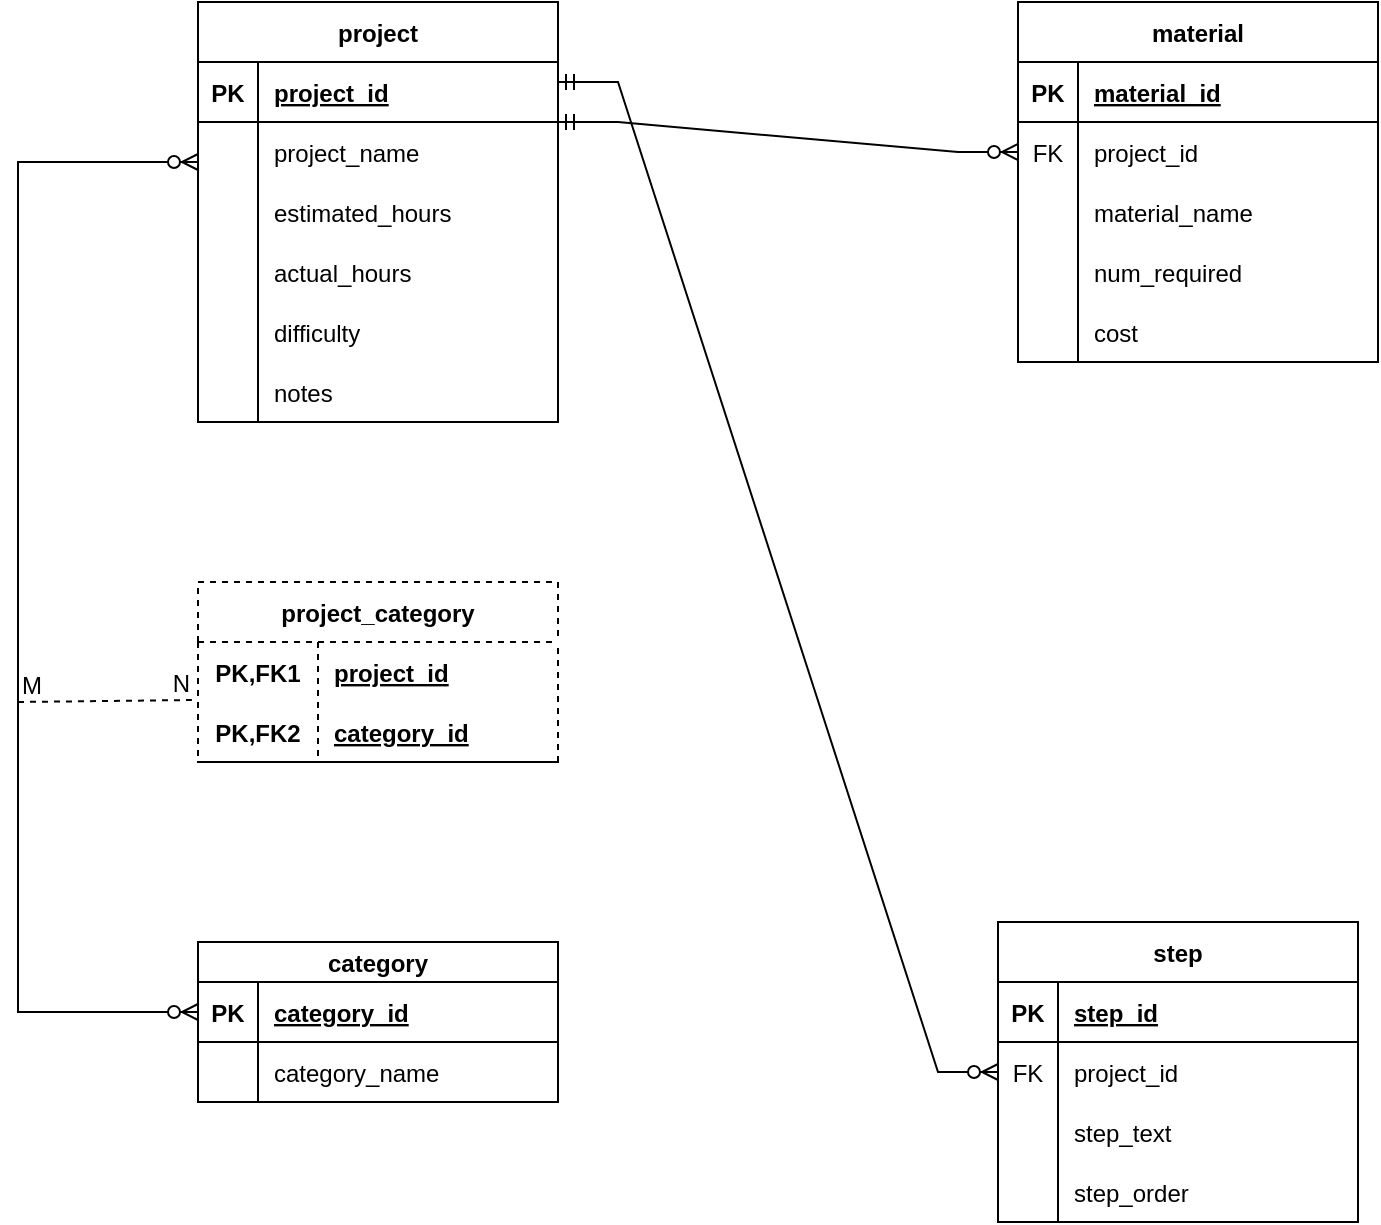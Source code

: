 <mxfile version="20.8.16" type="device"><diagram name="Page-1" id="Ut6h7uAe0xpuPqIruYIo"><mxGraphModel dx="1114" dy="764" grid="1" gridSize="10" guides="1" tooltips="1" connect="1" arrows="1" fold="1" page="1" pageScale="1" pageWidth="850" pageHeight="1100" math="0" shadow="0"><root><mxCell id="0"/><mxCell id="1" parent="0"/><mxCell id="_8HLKIAGeoObVpT6lPiE-1" value="category" style="shape=table;startSize=20;container=1;collapsible=1;childLayout=tableLayout;fixedRows=1;rowLines=0;fontStyle=1;align=center;resizeLast=1;" vertex="1" parent="1"><mxGeometry x="120" y="520" width="180" height="80" as="geometry"/></mxCell><mxCell id="_8HLKIAGeoObVpT6lPiE-2" value="" style="shape=tableRow;horizontal=0;startSize=0;swimlaneHead=0;swimlaneBody=0;fillColor=none;collapsible=0;dropTarget=0;points=[[0,0.5],[1,0.5]];portConstraint=eastwest;top=0;left=0;right=0;bottom=1;" vertex="1" parent="_8HLKIAGeoObVpT6lPiE-1"><mxGeometry y="20" width="180" height="30" as="geometry"/></mxCell><mxCell id="_8HLKIAGeoObVpT6lPiE-3" value="PK" style="shape=partialRectangle;connectable=0;fillColor=none;top=0;left=0;bottom=0;right=0;fontStyle=1;overflow=hidden;" vertex="1" parent="_8HLKIAGeoObVpT6lPiE-2"><mxGeometry width="30" height="30" as="geometry"><mxRectangle width="30" height="30" as="alternateBounds"/></mxGeometry></mxCell><mxCell id="_8HLKIAGeoObVpT6lPiE-4" value="category_id" style="shape=partialRectangle;connectable=0;fillColor=none;top=0;left=0;bottom=0;right=0;align=left;spacingLeft=6;fontStyle=5;overflow=hidden;" vertex="1" parent="_8HLKIAGeoObVpT6lPiE-2"><mxGeometry x="30" width="150" height="30" as="geometry"><mxRectangle width="150" height="30" as="alternateBounds"/></mxGeometry></mxCell><mxCell id="_8HLKIAGeoObVpT6lPiE-5" value="" style="shape=tableRow;horizontal=0;startSize=0;swimlaneHead=0;swimlaneBody=0;fillColor=none;collapsible=0;dropTarget=0;points=[[0,0.5],[1,0.5]];portConstraint=eastwest;top=0;left=0;right=0;bottom=0;" vertex="1" parent="_8HLKIAGeoObVpT6lPiE-1"><mxGeometry y="50" width="180" height="30" as="geometry"/></mxCell><mxCell id="_8HLKIAGeoObVpT6lPiE-6" value="" style="shape=partialRectangle;connectable=0;fillColor=none;top=0;left=0;bottom=0;right=0;editable=1;overflow=hidden;" vertex="1" parent="_8HLKIAGeoObVpT6lPiE-5"><mxGeometry width="30" height="30" as="geometry"><mxRectangle width="30" height="30" as="alternateBounds"/></mxGeometry></mxCell><mxCell id="_8HLKIAGeoObVpT6lPiE-7" value="category_name" style="shape=partialRectangle;connectable=0;fillColor=none;top=0;left=0;bottom=0;right=0;align=left;spacingLeft=6;overflow=hidden;" vertex="1" parent="_8HLKIAGeoObVpT6lPiE-5"><mxGeometry x="30" width="150" height="30" as="geometry"><mxRectangle width="150" height="30" as="alternateBounds"/></mxGeometry></mxCell><mxCell id="_8HLKIAGeoObVpT6lPiE-27" value="project" style="shape=table;startSize=30;container=1;collapsible=1;childLayout=tableLayout;fixedRows=1;rowLines=0;fontStyle=1;align=center;resizeLast=1;" vertex="1" parent="1"><mxGeometry x="120" y="50" width="180" height="210" as="geometry"/></mxCell><mxCell id="_8HLKIAGeoObVpT6lPiE-28" value="" style="shape=tableRow;horizontal=0;startSize=0;swimlaneHead=0;swimlaneBody=0;fillColor=none;collapsible=0;dropTarget=0;points=[[0,0.5],[1,0.5]];portConstraint=eastwest;top=0;left=0;right=0;bottom=1;" vertex="1" parent="_8HLKIAGeoObVpT6lPiE-27"><mxGeometry y="30" width="180" height="30" as="geometry"/></mxCell><mxCell id="_8HLKIAGeoObVpT6lPiE-29" value="PK" style="shape=partialRectangle;connectable=0;fillColor=none;top=0;left=0;bottom=0;right=0;fontStyle=1;overflow=hidden;" vertex="1" parent="_8HLKIAGeoObVpT6lPiE-28"><mxGeometry width="30" height="30" as="geometry"><mxRectangle width="30" height="30" as="alternateBounds"/></mxGeometry></mxCell><mxCell id="_8HLKIAGeoObVpT6lPiE-30" value="project_id" style="shape=partialRectangle;connectable=0;fillColor=none;top=0;left=0;bottom=0;right=0;align=left;spacingLeft=6;fontStyle=5;overflow=hidden;" vertex="1" parent="_8HLKIAGeoObVpT6lPiE-28"><mxGeometry x="30" width="150" height="30" as="geometry"><mxRectangle width="150" height="30" as="alternateBounds"/></mxGeometry></mxCell><mxCell id="_8HLKIAGeoObVpT6lPiE-31" value="" style="shape=tableRow;horizontal=0;startSize=0;swimlaneHead=0;swimlaneBody=0;fillColor=none;collapsible=0;dropTarget=0;points=[[0,0.5],[1,0.5]];portConstraint=eastwest;top=0;left=0;right=0;bottom=0;" vertex="1" parent="_8HLKIAGeoObVpT6lPiE-27"><mxGeometry y="60" width="180" height="30" as="geometry"/></mxCell><mxCell id="_8HLKIAGeoObVpT6lPiE-32" value="" style="shape=partialRectangle;connectable=0;fillColor=none;top=0;left=0;bottom=0;right=0;editable=1;overflow=hidden;" vertex="1" parent="_8HLKIAGeoObVpT6lPiE-31"><mxGeometry width="30" height="30" as="geometry"><mxRectangle width="30" height="30" as="alternateBounds"/></mxGeometry></mxCell><mxCell id="_8HLKIAGeoObVpT6lPiE-33" value="project_name" style="shape=partialRectangle;connectable=0;fillColor=none;top=0;left=0;bottom=0;right=0;align=left;spacingLeft=6;overflow=hidden;" vertex="1" parent="_8HLKIAGeoObVpT6lPiE-31"><mxGeometry x="30" width="150" height="30" as="geometry"><mxRectangle width="150" height="30" as="alternateBounds"/></mxGeometry></mxCell><mxCell id="_8HLKIAGeoObVpT6lPiE-34" value="" style="shape=tableRow;horizontal=0;startSize=0;swimlaneHead=0;swimlaneBody=0;fillColor=none;collapsible=0;dropTarget=0;points=[[0,0.5],[1,0.5]];portConstraint=eastwest;top=0;left=0;right=0;bottom=0;" vertex="1" parent="_8HLKIAGeoObVpT6lPiE-27"><mxGeometry y="90" width="180" height="30" as="geometry"/></mxCell><mxCell id="_8HLKIAGeoObVpT6lPiE-35" value="" style="shape=partialRectangle;connectable=0;fillColor=none;top=0;left=0;bottom=0;right=0;editable=1;overflow=hidden;" vertex="1" parent="_8HLKIAGeoObVpT6lPiE-34"><mxGeometry width="30" height="30" as="geometry"><mxRectangle width="30" height="30" as="alternateBounds"/></mxGeometry></mxCell><mxCell id="_8HLKIAGeoObVpT6lPiE-36" value="estimated_hours" style="shape=partialRectangle;connectable=0;fillColor=none;top=0;left=0;bottom=0;right=0;align=left;spacingLeft=6;overflow=hidden;" vertex="1" parent="_8HLKIAGeoObVpT6lPiE-34"><mxGeometry x="30" width="150" height="30" as="geometry"><mxRectangle width="150" height="30" as="alternateBounds"/></mxGeometry></mxCell><mxCell id="_8HLKIAGeoObVpT6lPiE-37" value="" style="shape=tableRow;horizontal=0;startSize=0;swimlaneHead=0;swimlaneBody=0;fillColor=none;collapsible=0;dropTarget=0;points=[[0,0.5],[1,0.5]];portConstraint=eastwest;top=0;left=0;right=0;bottom=0;" vertex="1" parent="_8HLKIAGeoObVpT6lPiE-27"><mxGeometry y="120" width="180" height="30" as="geometry"/></mxCell><mxCell id="_8HLKIAGeoObVpT6lPiE-38" value="" style="shape=partialRectangle;connectable=0;fillColor=none;top=0;left=0;bottom=0;right=0;editable=1;overflow=hidden;" vertex="1" parent="_8HLKIAGeoObVpT6lPiE-37"><mxGeometry width="30" height="30" as="geometry"><mxRectangle width="30" height="30" as="alternateBounds"/></mxGeometry></mxCell><mxCell id="_8HLKIAGeoObVpT6lPiE-39" value="actual_hours" style="shape=partialRectangle;connectable=0;fillColor=none;top=0;left=0;bottom=0;right=0;align=left;spacingLeft=6;overflow=hidden;" vertex="1" parent="_8HLKIAGeoObVpT6lPiE-37"><mxGeometry x="30" width="150" height="30" as="geometry"><mxRectangle width="150" height="30" as="alternateBounds"/></mxGeometry></mxCell><mxCell id="_8HLKIAGeoObVpT6lPiE-83" style="shape=tableRow;horizontal=0;startSize=0;swimlaneHead=0;swimlaneBody=0;fillColor=none;collapsible=0;dropTarget=0;points=[[0,0.5],[1,0.5]];portConstraint=eastwest;top=0;left=0;right=0;bottom=0;" vertex="1" parent="_8HLKIAGeoObVpT6lPiE-27"><mxGeometry y="150" width="180" height="30" as="geometry"/></mxCell><mxCell id="_8HLKIAGeoObVpT6lPiE-84" style="shape=partialRectangle;connectable=0;fillColor=none;top=0;left=0;bottom=0;right=0;editable=1;overflow=hidden;" vertex="1" parent="_8HLKIAGeoObVpT6lPiE-83"><mxGeometry width="30" height="30" as="geometry"><mxRectangle width="30" height="30" as="alternateBounds"/></mxGeometry></mxCell><mxCell id="_8HLKIAGeoObVpT6lPiE-85" value="difficulty" style="shape=partialRectangle;connectable=0;fillColor=none;top=0;left=0;bottom=0;right=0;align=left;spacingLeft=6;overflow=hidden;" vertex="1" parent="_8HLKIAGeoObVpT6lPiE-83"><mxGeometry x="30" width="150" height="30" as="geometry"><mxRectangle width="150" height="30" as="alternateBounds"/></mxGeometry></mxCell><mxCell id="_8HLKIAGeoObVpT6lPiE-80" style="shape=tableRow;horizontal=0;startSize=0;swimlaneHead=0;swimlaneBody=0;fillColor=none;collapsible=0;dropTarget=0;points=[[0,0.5],[1,0.5]];portConstraint=eastwest;top=0;left=0;right=0;bottom=0;" vertex="1" parent="_8HLKIAGeoObVpT6lPiE-27"><mxGeometry y="180" width="180" height="30" as="geometry"/></mxCell><mxCell id="_8HLKIAGeoObVpT6lPiE-81" style="shape=partialRectangle;connectable=0;fillColor=none;top=0;left=0;bottom=0;right=0;editable=1;overflow=hidden;" vertex="1" parent="_8HLKIAGeoObVpT6lPiE-80"><mxGeometry width="30" height="30" as="geometry"><mxRectangle width="30" height="30" as="alternateBounds"/></mxGeometry></mxCell><mxCell id="_8HLKIAGeoObVpT6lPiE-82" value="notes" style="shape=partialRectangle;connectable=0;fillColor=none;top=0;left=0;bottom=0;right=0;align=left;spacingLeft=6;overflow=hidden;" vertex="1" parent="_8HLKIAGeoObVpT6lPiE-80"><mxGeometry x="30" width="150" height="30" as="geometry"><mxRectangle width="150" height="30" as="alternateBounds"/></mxGeometry></mxCell><mxCell id="_8HLKIAGeoObVpT6lPiE-40" value="step" style="shape=table;startSize=30;container=1;collapsible=1;childLayout=tableLayout;fixedRows=1;rowLines=0;fontStyle=1;align=center;resizeLast=1;" vertex="1" parent="1"><mxGeometry x="520" y="510" width="180" height="150" as="geometry"/></mxCell><mxCell id="_8HLKIAGeoObVpT6lPiE-41" value="" style="shape=tableRow;horizontal=0;startSize=0;swimlaneHead=0;swimlaneBody=0;fillColor=none;collapsible=0;dropTarget=0;points=[[0,0.5],[1,0.5]];portConstraint=eastwest;top=0;left=0;right=0;bottom=1;" vertex="1" parent="_8HLKIAGeoObVpT6lPiE-40"><mxGeometry y="30" width="180" height="30" as="geometry"/></mxCell><mxCell id="_8HLKIAGeoObVpT6lPiE-42" value="PK" style="shape=partialRectangle;connectable=0;fillColor=none;top=0;left=0;bottom=0;right=0;fontStyle=1;overflow=hidden;" vertex="1" parent="_8HLKIAGeoObVpT6lPiE-41"><mxGeometry width="30" height="30" as="geometry"><mxRectangle width="30" height="30" as="alternateBounds"/></mxGeometry></mxCell><mxCell id="_8HLKIAGeoObVpT6lPiE-43" value="step_id" style="shape=partialRectangle;connectable=0;fillColor=none;top=0;left=0;bottom=0;right=0;align=left;spacingLeft=6;fontStyle=5;overflow=hidden;" vertex="1" parent="_8HLKIAGeoObVpT6lPiE-41"><mxGeometry x="30" width="150" height="30" as="geometry"><mxRectangle width="150" height="30" as="alternateBounds"/></mxGeometry></mxCell><mxCell id="_8HLKIAGeoObVpT6lPiE-44" value="" style="shape=tableRow;horizontal=0;startSize=0;swimlaneHead=0;swimlaneBody=0;fillColor=none;collapsible=0;dropTarget=0;points=[[0,0.5],[1,0.5]];portConstraint=eastwest;top=0;left=0;right=0;bottom=0;" vertex="1" parent="_8HLKIAGeoObVpT6lPiE-40"><mxGeometry y="60" width="180" height="30" as="geometry"/></mxCell><mxCell id="_8HLKIAGeoObVpT6lPiE-45" value="FK" style="shape=partialRectangle;connectable=0;fillColor=none;top=0;left=0;bottom=0;right=0;editable=1;overflow=hidden;" vertex="1" parent="_8HLKIAGeoObVpT6lPiE-44"><mxGeometry width="30" height="30" as="geometry"><mxRectangle width="30" height="30" as="alternateBounds"/></mxGeometry></mxCell><mxCell id="_8HLKIAGeoObVpT6lPiE-46" value="project_id" style="shape=partialRectangle;connectable=0;fillColor=none;top=0;left=0;bottom=0;right=0;align=left;spacingLeft=6;overflow=hidden;" vertex="1" parent="_8HLKIAGeoObVpT6lPiE-44"><mxGeometry x="30" width="150" height="30" as="geometry"><mxRectangle width="150" height="30" as="alternateBounds"/></mxGeometry></mxCell><mxCell id="_8HLKIAGeoObVpT6lPiE-47" value="" style="shape=tableRow;horizontal=0;startSize=0;swimlaneHead=0;swimlaneBody=0;fillColor=none;collapsible=0;dropTarget=0;points=[[0,0.5],[1,0.5]];portConstraint=eastwest;top=0;left=0;right=0;bottom=0;" vertex="1" parent="_8HLKIAGeoObVpT6lPiE-40"><mxGeometry y="90" width="180" height="30" as="geometry"/></mxCell><mxCell id="_8HLKIAGeoObVpT6lPiE-48" value="" style="shape=partialRectangle;connectable=0;fillColor=none;top=0;left=0;bottom=0;right=0;editable=1;overflow=hidden;" vertex="1" parent="_8HLKIAGeoObVpT6lPiE-47"><mxGeometry width="30" height="30" as="geometry"><mxRectangle width="30" height="30" as="alternateBounds"/></mxGeometry></mxCell><mxCell id="_8HLKIAGeoObVpT6lPiE-49" value="step_text" style="shape=partialRectangle;connectable=0;fillColor=none;top=0;left=0;bottom=0;right=0;align=left;spacingLeft=6;overflow=hidden;" vertex="1" parent="_8HLKIAGeoObVpT6lPiE-47"><mxGeometry x="30" width="150" height="30" as="geometry"><mxRectangle width="150" height="30" as="alternateBounds"/></mxGeometry></mxCell><mxCell id="_8HLKIAGeoObVpT6lPiE-50" value="" style="shape=tableRow;horizontal=0;startSize=0;swimlaneHead=0;swimlaneBody=0;fillColor=none;collapsible=0;dropTarget=0;points=[[0,0.5],[1,0.5]];portConstraint=eastwest;top=0;left=0;right=0;bottom=0;" vertex="1" parent="_8HLKIAGeoObVpT6lPiE-40"><mxGeometry y="120" width="180" height="30" as="geometry"/></mxCell><mxCell id="_8HLKIAGeoObVpT6lPiE-51" value="" style="shape=partialRectangle;connectable=0;fillColor=none;top=0;left=0;bottom=0;right=0;editable=1;overflow=hidden;" vertex="1" parent="_8HLKIAGeoObVpT6lPiE-50"><mxGeometry width="30" height="30" as="geometry"><mxRectangle width="30" height="30" as="alternateBounds"/></mxGeometry></mxCell><mxCell id="_8HLKIAGeoObVpT6lPiE-52" value="step_order" style="shape=partialRectangle;connectable=0;fillColor=none;top=0;left=0;bottom=0;right=0;align=left;spacingLeft=6;overflow=hidden;" vertex="1" parent="_8HLKIAGeoObVpT6lPiE-50"><mxGeometry x="30" width="150" height="30" as="geometry"><mxRectangle width="150" height="30" as="alternateBounds"/></mxGeometry></mxCell><mxCell id="_8HLKIAGeoObVpT6lPiE-53" value="material" style="shape=table;startSize=30;container=1;collapsible=1;childLayout=tableLayout;fixedRows=1;rowLines=0;fontStyle=1;align=center;resizeLast=1;" vertex="1" parent="1"><mxGeometry x="530" y="50" width="180" height="180" as="geometry"/></mxCell><mxCell id="_8HLKIAGeoObVpT6lPiE-54" value="" style="shape=tableRow;horizontal=0;startSize=0;swimlaneHead=0;swimlaneBody=0;fillColor=none;collapsible=0;dropTarget=0;points=[[0,0.5],[1,0.5]];portConstraint=eastwest;top=0;left=0;right=0;bottom=1;" vertex="1" parent="_8HLKIAGeoObVpT6lPiE-53"><mxGeometry y="30" width="180" height="30" as="geometry"/></mxCell><mxCell id="_8HLKIAGeoObVpT6lPiE-55" value="PK" style="shape=partialRectangle;connectable=0;fillColor=none;top=0;left=0;bottom=0;right=0;fontStyle=1;overflow=hidden;" vertex="1" parent="_8HLKIAGeoObVpT6lPiE-54"><mxGeometry width="30" height="30" as="geometry"><mxRectangle width="30" height="30" as="alternateBounds"/></mxGeometry></mxCell><mxCell id="_8HLKIAGeoObVpT6lPiE-56" value="material_id" style="shape=partialRectangle;connectable=0;fillColor=none;top=0;left=0;bottom=0;right=0;align=left;spacingLeft=6;fontStyle=5;overflow=hidden;" vertex="1" parent="_8HLKIAGeoObVpT6lPiE-54"><mxGeometry x="30" width="150" height="30" as="geometry"><mxRectangle width="150" height="30" as="alternateBounds"/></mxGeometry></mxCell><mxCell id="_8HLKIAGeoObVpT6lPiE-57" value="" style="shape=tableRow;horizontal=0;startSize=0;swimlaneHead=0;swimlaneBody=0;fillColor=none;collapsible=0;dropTarget=0;points=[[0,0.5],[1,0.5]];portConstraint=eastwest;top=0;left=0;right=0;bottom=0;" vertex="1" parent="_8HLKIAGeoObVpT6lPiE-53"><mxGeometry y="60" width="180" height="30" as="geometry"/></mxCell><mxCell id="_8HLKIAGeoObVpT6lPiE-58" value="FK" style="shape=partialRectangle;connectable=0;fillColor=none;top=0;left=0;bottom=0;right=0;editable=1;overflow=hidden;" vertex="1" parent="_8HLKIAGeoObVpT6lPiE-57"><mxGeometry width="30" height="30" as="geometry"><mxRectangle width="30" height="30" as="alternateBounds"/></mxGeometry></mxCell><mxCell id="_8HLKIAGeoObVpT6lPiE-59" value="project_id" style="shape=partialRectangle;connectable=0;fillColor=none;top=0;left=0;bottom=0;right=0;align=left;spacingLeft=6;overflow=hidden;" vertex="1" parent="_8HLKIAGeoObVpT6lPiE-57"><mxGeometry x="30" width="150" height="30" as="geometry"><mxRectangle width="150" height="30" as="alternateBounds"/></mxGeometry></mxCell><mxCell id="_8HLKIAGeoObVpT6lPiE-60" value="" style="shape=tableRow;horizontal=0;startSize=0;swimlaneHead=0;swimlaneBody=0;fillColor=none;collapsible=0;dropTarget=0;points=[[0,0.5],[1,0.5]];portConstraint=eastwest;top=0;left=0;right=0;bottom=0;" vertex="1" parent="_8HLKIAGeoObVpT6lPiE-53"><mxGeometry y="90" width="180" height="30" as="geometry"/></mxCell><mxCell id="_8HLKIAGeoObVpT6lPiE-61" value="" style="shape=partialRectangle;connectable=0;fillColor=none;top=0;left=0;bottom=0;right=0;editable=1;overflow=hidden;" vertex="1" parent="_8HLKIAGeoObVpT6lPiE-60"><mxGeometry width="30" height="30" as="geometry"><mxRectangle width="30" height="30" as="alternateBounds"/></mxGeometry></mxCell><mxCell id="_8HLKIAGeoObVpT6lPiE-62" value="material_name" style="shape=partialRectangle;connectable=0;fillColor=none;top=0;left=0;bottom=0;right=0;align=left;spacingLeft=6;overflow=hidden;" vertex="1" parent="_8HLKIAGeoObVpT6lPiE-60"><mxGeometry x="30" width="150" height="30" as="geometry"><mxRectangle width="150" height="30" as="alternateBounds"/></mxGeometry></mxCell><mxCell id="_8HLKIAGeoObVpT6lPiE-63" value="" style="shape=tableRow;horizontal=0;startSize=0;swimlaneHead=0;swimlaneBody=0;fillColor=none;collapsible=0;dropTarget=0;points=[[0,0.5],[1,0.5]];portConstraint=eastwest;top=0;left=0;right=0;bottom=0;" vertex="1" parent="_8HLKIAGeoObVpT6lPiE-53"><mxGeometry y="120" width="180" height="30" as="geometry"/></mxCell><mxCell id="_8HLKIAGeoObVpT6lPiE-64" value="" style="shape=partialRectangle;connectable=0;fillColor=none;top=0;left=0;bottom=0;right=0;editable=1;overflow=hidden;" vertex="1" parent="_8HLKIAGeoObVpT6lPiE-63"><mxGeometry width="30" height="30" as="geometry"><mxRectangle width="30" height="30" as="alternateBounds"/></mxGeometry></mxCell><mxCell id="_8HLKIAGeoObVpT6lPiE-65" value="num_required" style="shape=partialRectangle;connectable=0;fillColor=none;top=0;left=0;bottom=0;right=0;align=left;spacingLeft=6;overflow=hidden;" vertex="1" parent="_8HLKIAGeoObVpT6lPiE-63"><mxGeometry x="30" width="150" height="30" as="geometry"><mxRectangle width="150" height="30" as="alternateBounds"/></mxGeometry></mxCell><mxCell id="_8HLKIAGeoObVpT6lPiE-86" style="shape=tableRow;horizontal=0;startSize=0;swimlaneHead=0;swimlaneBody=0;fillColor=none;collapsible=0;dropTarget=0;points=[[0,0.5],[1,0.5]];portConstraint=eastwest;top=0;left=0;right=0;bottom=0;" vertex="1" parent="_8HLKIAGeoObVpT6lPiE-53"><mxGeometry y="150" width="180" height="30" as="geometry"/></mxCell><mxCell id="_8HLKIAGeoObVpT6lPiE-87" style="shape=partialRectangle;connectable=0;fillColor=none;top=0;left=0;bottom=0;right=0;editable=1;overflow=hidden;" vertex="1" parent="_8HLKIAGeoObVpT6lPiE-86"><mxGeometry width="30" height="30" as="geometry"><mxRectangle width="30" height="30" as="alternateBounds"/></mxGeometry></mxCell><mxCell id="_8HLKIAGeoObVpT6lPiE-88" value="cost" style="shape=partialRectangle;connectable=0;fillColor=none;top=0;left=0;bottom=0;right=0;align=left;spacingLeft=6;overflow=hidden;" vertex="1" parent="_8HLKIAGeoObVpT6lPiE-86"><mxGeometry x="30" width="150" height="30" as="geometry"><mxRectangle width="150" height="30" as="alternateBounds"/></mxGeometry></mxCell><mxCell id="_8HLKIAGeoObVpT6lPiE-67" value="project_category" style="shape=table;startSize=30;container=1;collapsible=1;childLayout=tableLayout;fixedRows=1;rowLines=0;fontStyle=1;align=center;resizeLast=1;dashed=1;" vertex="1" parent="1"><mxGeometry x="120" y="340" width="180" height="90" as="geometry"/></mxCell><mxCell id="_8HLKIAGeoObVpT6lPiE-68" value="" style="shape=tableRow;horizontal=0;startSize=0;swimlaneHead=0;swimlaneBody=0;fillColor=none;collapsible=0;dropTarget=0;points=[[0,0.5],[1,0.5]];portConstraint=eastwest;top=0;left=0;right=0;bottom=0;" vertex="1" parent="_8HLKIAGeoObVpT6lPiE-67"><mxGeometry y="30" width="180" height="30" as="geometry"/></mxCell><mxCell id="_8HLKIAGeoObVpT6lPiE-69" value="PK,FK1" style="shape=partialRectangle;connectable=0;fillColor=none;top=0;left=0;bottom=0;right=0;fontStyle=1;overflow=hidden;" vertex="1" parent="_8HLKIAGeoObVpT6lPiE-68"><mxGeometry width="60" height="30" as="geometry"><mxRectangle width="60" height="30" as="alternateBounds"/></mxGeometry></mxCell><mxCell id="_8HLKIAGeoObVpT6lPiE-70" value="project_id" style="shape=partialRectangle;connectable=0;fillColor=none;top=0;left=0;bottom=0;right=0;align=left;spacingLeft=6;fontStyle=5;overflow=hidden;" vertex="1" parent="_8HLKIAGeoObVpT6lPiE-68"><mxGeometry x="60" width="120" height="30" as="geometry"><mxRectangle width="120" height="30" as="alternateBounds"/></mxGeometry></mxCell><mxCell id="_8HLKIAGeoObVpT6lPiE-71" value="" style="shape=tableRow;horizontal=0;startSize=0;swimlaneHead=0;swimlaneBody=0;fillColor=none;collapsible=0;dropTarget=0;points=[[0,0.5],[1,0.5]];portConstraint=eastwest;top=0;left=0;right=0;bottom=1;" vertex="1" parent="_8HLKIAGeoObVpT6lPiE-67"><mxGeometry y="60" width="180" height="30" as="geometry"/></mxCell><mxCell id="_8HLKIAGeoObVpT6lPiE-72" value="PK,FK2" style="shape=partialRectangle;connectable=0;fillColor=none;top=0;left=0;bottom=0;right=0;fontStyle=1;overflow=hidden;" vertex="1" parent="_8HLKIAGeoObVpT6lPiE-71"><mxGeometry width="60" height="30" as="geometry"><mxRectangle width="60" height="30" as="alternateBounds"/></mxGeometry></mxCell><mxCell id="_8HLKIAGeoObVpT6lPiE-73" value="category_id" style="shape=partialRectangle;connectable=0;fillColor=none;top=0;left=0;bottom=0;right=0;align=left;spacingLeft=6;fontStyle=5;overflow=hidden;" vertex="1" parent="_8HLKIAGeoObVpT6lPiE-71"><mxGeometry x="60" width="120" height="30" as="geometry"><mxRectangle width="120" height="30" as="alternateBounds"/></mxGeometry></mxCell><mxCell id="_8HLKIAGeoObVpT6lPiE-89" value="" style="edgeStyle=orthogonalEdgeStyle;fontSize=12;html=1;endArrow=ERzeroToMany;endFill=1;startArrow=ERzeroToMany;rounded=0;exitX=0;exitY=0.5;exitDx=0;exitDy=0;" edge="1" parent="1" source="_8HLKIAGeoObVpT6lPiE-2"><mxGeometry width="100" height="100" relative="1" as="geometry"><mxPoint x="40" y="560" as="sourcePoint"/><mxPoint x="120" y="130" as="targetPoint"/><Array as="points"><mxPoint x="30" y="555"/><mxPoint x="30" y="130"/></Array></mxGeometry></mxCell><mxCell id="_8HLKIAGeoObVpT6lPiE-92" value="" style="endArrow=none;html=1;rounded=0;entryX=-0.017;entryY=-0.033;entryDx=0;entryDy=0;entryPerimeter=0;dashed=1;" edge="1" parent="1" target="_8HLKIAGeoObVpT6lPiE-71"><mxGeometry relative="1" as="geometry"><mxPoint x="30" y="400" as="sourcePoint"/><mxPoint x="110" y="400" as="targetPoint"/></mxGeometry></mxCell><mxCell id="_8HLKIAGeoObVpT6lPiE-93" value="M" style="resizable=0;html=1;align=left;verticalAlign=bottom;dashed=1;" connectable="0" vertex="1" parent="_8HLKIAGeoObVpT6lPiE-92"><mxGeometry x="-1" relative="1" as="geometry"/></mxCell><mxCell id="_8HLKIAGeoObVpT6lPiE-94" value="N" style="resizable=0;html=1;align=right;verticalAlign=bottom;dashed=1;" connectable="0" vertex="1" parent="_8HLKIAGeoObVpT6lPiE-92"><mxGeometry x="1" relative="1" as="geometry"/></mxCell><mxCell id="_8HLKIAGeoObVpT6lPiE-95" value="" style="edgeStyle=entityRelationEdgeStyle;fontSize=12;html=1;endArrow=ERzeroToMany;startArrow=ERmandOne;rounded=0;entryX=0;entryY=0.5;entryDx=0;entryDy=0;" edge="1" parent="1" target="_8HLKIAGeoObVpT6lPiE-44"><mxGeometry width="100" height="100" relative="1" as="geometry"><mxPoint x="300" y="90" as="sourcePoint"/><mxPoint x="510" y="140" as="targetPoint"/></mxGeometry></mxCell><mxCell id="_8HLKIAGeoObVpT6lPiE-96" value="" style="edgeStyle=entityRelationEdgeStyle;fontSize=12;html=1;endArrow=ERzeroToMany;startArrow=ERmandOne;rounded=0;entryX=0;entryY=0.5;entryDx=0;entryDy=0;" edge="1" parent="1" target="_8HLKIAGeoObVpT6lPiE-57"><mxGeometry width="100" height="100" relative="1" as="geometry"><mxPoint x="300" y="110" as="sourcePoint"/><mxPoint x="440" y="110" as="targetPoint"/></mxGeometry></mxCell></root></mxGraphModel></diagram></mxfile>